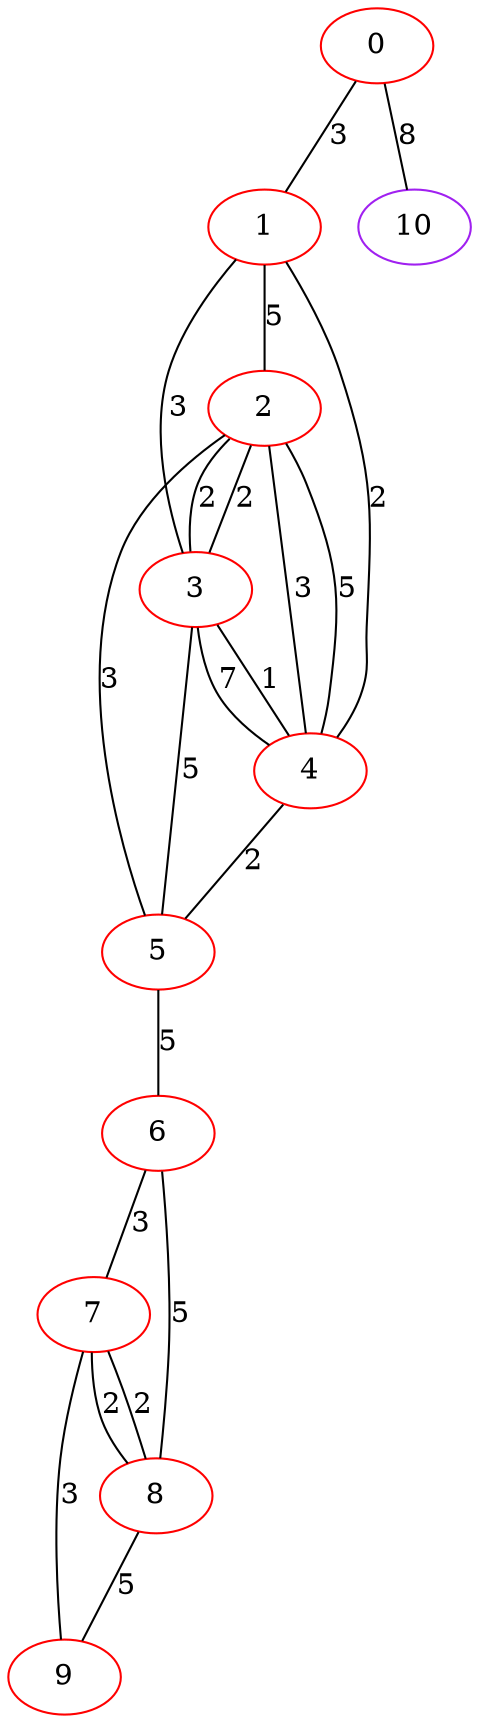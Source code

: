 graph "" {
0 [color=red, weight=1];
1 [color=red, weight=1];
2 [color=red, weight=1];
3 [color=red, weight=1];
4 [color=red, weight=1];
5 [color=red, weight=1];
6 [color=red, weight=1];
7 [color=red, weight=1];
8 [color=red, weight=1];
9 [color=red, weight=1];
10 [color=purple, weight=4];
0 -- 1  [key=0, label=3];
0 -- 10  [key=0, label=8];
1 -- 2  [key=0, label=5];
1 -- 3  [key=0, label=3];
1 -- 4  [key=0, label=2];
2 -- 3  [key=0, label=2];
2 -- 3  [key=1, label=2];
2 -- 4  [key=0, label=3];
2 -- 4  [key=1, label=5];
2 -- 5  [key=0, label=3];
3 -- 4  [key=0, label=1];
3 -- 4  [key=1, label=7];
3 -- 5  [key=0, label=5];
4 -- 5  [key=0, label=2];
5 -- 6  [key=0, label=5];
6 -- 8  [key=0, label=5];
6 -- 7  [key=0, label=3];
7 -- 8  [key=0, label=2];
7 -- 8  [key=1, label=2];
7 -- 9  [key=0, label=3];
8 -- 9  [key=0, label=5];
}
